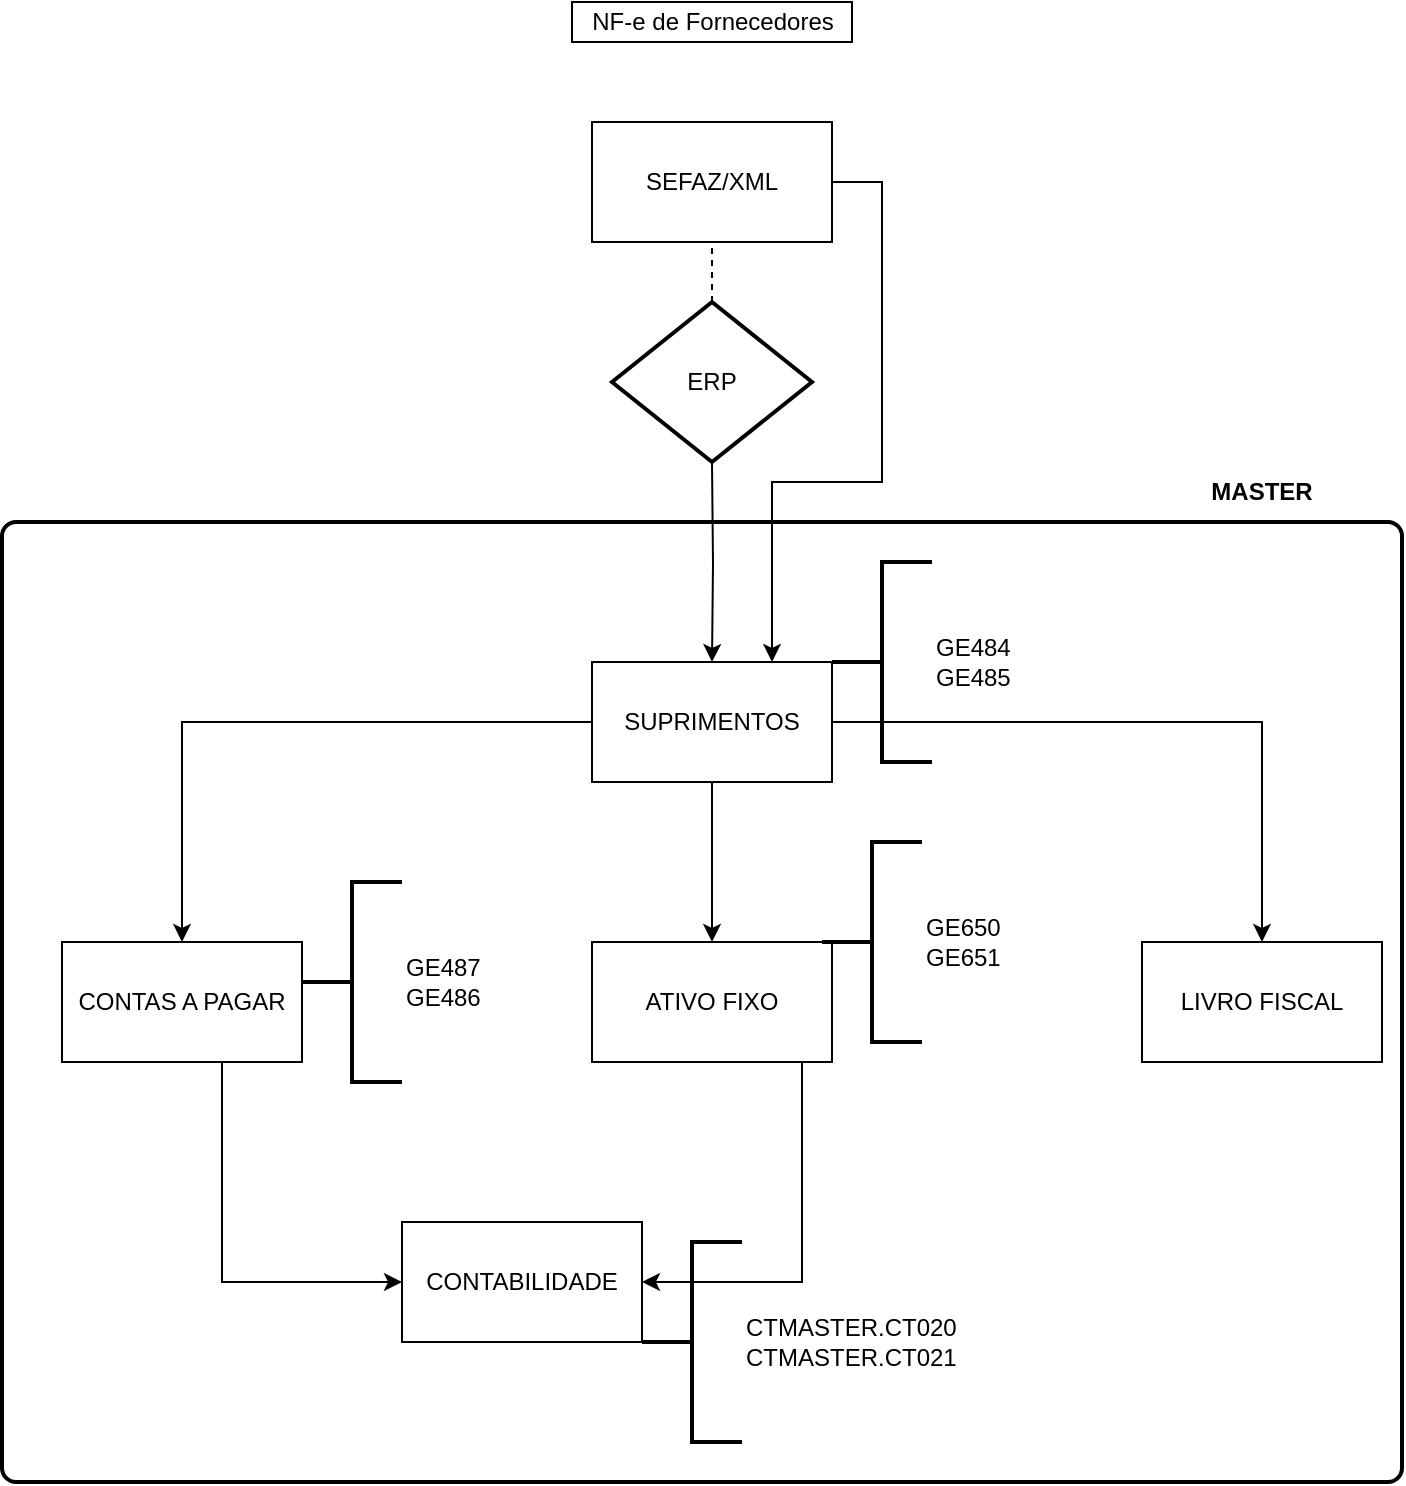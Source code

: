 <mxfile version="18.1.2" type="github"><diagram id="C5CAt1Rc_ZOKZ-VXSs34" name="Page-1"><mxGraphModel dx="1138" dy="1710" grid="1" gridSize="10" guides="1" tooltips="1" connect="1" arrows="1" fold="1" page="1" pageScale="1" pageWidth="850" pageHeight="1100" math="0" shadow="0"><root><mxCell id="0"/><mxCell id="1" parent="0"/><mxCell id="qETUgf6_0AP_Nrm_gSFW-27" value="" style="rounded=1;whiteSpace=wrap;html=1;absoluteArcSize=1;arcSize=14;strokeWidth=2;" vertex="1" parent="1"><mxGeometry x="70" y="-780" width="700" height="480" as="geometry"/></mxCell><mxCell id="qETUgf6_0AP_Nrm_gSFW-1" value="NF-e de Fornecedores" style="text;html=1;resizable=0;autosize=1;align=center;verticalAlign=middle;points=[];fillColor=none;strokeColor=#000000;rounded=0;" vertex="1" parent="1"><mxGeometry x="355" y="-1040" width="140" height="20" as="geometry"/></mxCell><mxCell id="qETUgf6_0AP_Nrm_gSFW-2" value="SEFAZ/XML" style="rounded=0;whiteSpace=wrap;html=1;strokeColor=#000000;" vertex="1" parent="1"><mxGeometry x="365" y="-980" width="120" height="60" as="geometry"/></mxCell><mxCell id="qETUgf6_0AP_Nrm_gSFW-9" value="" style="edgeStyle=orthogonalEdgeStyle;rounded=0;orthogonalLoop=1;jettySize=auto;html=1;" edge="1" parent="1" target="qETUgf6_0AP_Nrm_gSFW-8"><mxGeometry relative="1" as="geometry"><mxPoint x="425" y="-810" as="sourcePoint"/></mxGeometry></mxCell><mxCell id="qETUgf6_0AP_Nrm_gSFW-6" value="" style="endArrow=none;dashed=1;html=1;rounded=0;entryX=0.5;entryY=1;entryDx=0;entryDy=0;exitX=0.5;exitY=0;exitDx=0;exitDy=0;startArrow=none;" edge="1" parent="1" source="qETUgf6_0AP_Nrm_gSFW-28" target="qETUgf6_0AP_Nrm_gSFW-2"><mxGeometry width="50" height="50" relative="1" as="geometry"><mxPoint x="425" y="-850" as="sourcePoint"/><mxPoint x="310" y="-830" as="targetPoint"/></mxGeometry></mxCell><mxCell id="qETUgf6_0AP_Nrm_gSFW-11" value="" style="edgeStyle=orthogonalEdgeStyle;rounded=0;orthogonalLoop=1;jettySize=auto;html=1;" edge="1" parent="1" source="qETUgf6_0AP_Nrm_gSFW-8" target="qETUgf6_0AP_Nrm_gSFW-10"><mxGeometry relative="1" as="geometry"/></mxCell><mxCell id="qETUgf6_0AP_Nrm_gSFW-13" value="" style="edgeStyle=orthogonalEdgeStyle;rounded=0;orthogonalLoop=1;jettySize=auto;html=1;" edge="1" parent="1" source="qETUgf6_0AP_Nrm_gSFW-8" target="qETUgf6_0AP_Nrm_gSFW-12"><mxGeometry relative="1" as="geometry"/></mxCell><mxCell id="qETUgf6_0AP_Nrm_gSFW-15" value="" style="edgeStyle=orthogonalEdgeStyle;rounded=0;orthogonalLoop=1;jettySize=auto;html=1;" edge="1" parent="1" source="qETUgf6_0AP_Nrm_gSFW-8" target="qETUgf6_0AP_Nrm_gSFW-14"><mxGeometry relative="1" as="geometry"/></mxCell><mxCell id="qETUgf6_0AP_Nrm_gSFW-8" value="SUPRIMENTOS" style="rounded=0;whiteSpace=wrap;html=1;strokeColor=#000000;" vertex="1" parent="1"><mxGeometry x="365" y="-710" width="120" height="60" as="geometry"/></mxCell><mxCell id="qETUgf6_0AP_Nrm_gSFW-10" value="LIVRO FISCAL" style="rounded=0;whiteSpace=wrap;html=1;strokeColor=#000000;" vertex="1" parent="1"><mxGeometry x="640" y="-570" width="120" height="60" as="geometry"/></mxCell><mxCell id="qETUgf6_0AP_Nrm_gSFW-18" style="edgeStyle=orthogonalEdgeStyle;rounded=0;orthogonalLoop=1;jettySize=auto;html=1;entryX=1;entryY=0.5;entryDx=0;entryDy=0;" edge="1" parent="1" source="qETUgf6_0AP_Nrm_gSFW-12" target="qETUgf6_0AP_Nrm_gSFW-16"><mxGeometry relative="1" as="geometry"><Array as="points"><mxPoint x="470" y="-400"/></Array></mxGeometry></mxCell><mxCell id="qETUgf6_0AP_Nrm_gSFW-12" value="ATIVO FIXO" style="rounded=0;whiteSpace=wrap;html=1;strokeColor=#000000;" vertex="1" parent="1"><mxGeometry x="365" y="-570" width="120" height="60" as="geometry"/></mxCell><mxCell id="qETUgf6_0AP_Nrm_gSFW-17" value="" style="edgeStyle=orthogonalEdgeStyle;rounded=0;orthogonalLoop=1;jettySize=auto;html=1;" edge="1" parent="1" source="qETUgf6_0AP_Nrm_gSFW-14" target="qETUgf6_0AP_Nrm_gSFW-16"><mxGeometry relative="1" as="geometry"><Array as="points"><mxPoint x="180" y="-400"/></Array></mxGeometry></mxCell><mxCell id="qETUgf6_0AP_Nrm_gSFW-14" value="CONTAS A PAGAR" style="rounded=0;whiteSpace=wrap;html=1;strokeColor=#000000;" vertex="1" parent="1"><mxGeometry x="100" y="-570" width="120" height="60" as="geometry"/></mxCell><mxCell id="qETUgf6_0AP_Nrm_gSFW-16" value="CONTABILIDADE" style="rounded=0;whiteSpace=wrap;html=1;strokeColor=#000000;" vertex="1" parent="1"><mxGeometry x="270" y="-430" width="120" height="60" as="geometry"/></mxCell><mxCell id="qETUgf6_0AP_Nrm_gSFW-19" value="GE484&lt;br&gt;GE485" style="strokeWidth=2;html=1;shape=mxgraph.flowchart.annotation_2;align=left;labelPosition=right;pointerEvents=1;" vertex="1" parent="1"><mxGeometry x="485" y="-760" width="50" height="100" as="geometry"/></mxCell><mxCell id="qETUgf6_0AP_Nrm_gSFW-20" value="GE650&lt;br&gt;GE651" style="strokeWidth=2;html=1;shape=mxgraph.flowchart.annotation_2;align=left;labelPosition=right;pointerEvents=1;" vertex="1" parent="1"><mxGeometry x="480" y="-620" width="50" height="100" as="geometry"/></mxCell><mxCell id="qETUgf6_0AP_Nrm_gSFW-21" value="GE487&lt;br&gt;GE486" style="strokeWidth=2;html=1;shape=mxgraph.flowchart.annotation_2;align=left;labelPosition=right;pointerEvents=1;rotation=0;" vertex="1" parent="1"><mxGeometry x="220" y="-600" width="50" height="100" as="geometry"/></mxCell><mxCell id="qETUgf6_0AP_Nrm_gSFW-25" value="CTMASTER.CT020&lt;br&gt;CTMASTER.CT021" style="strokeWidth=2;html=1;shape=mxgraph.flowchart.annotation_2;align=left;labelPosition=right;pointerEvents=1;rotation=0;" vertex="1" parent="1"><mxGeometry x="390" y="-420" width="50" height="100" as="geometry"/></mxCell><object label="" id="qETUgf6_0AP_Nrm_gSFW-31"><mxCell style="edgeStyle=orthogonalEdgeStyle;rounded=0;orthogonalLoop=1;jettySize=auto;html=1;exitX=1;exitY=0.5;exitDx=0;exitDy=0;entryX=0.75;entryY=0;entryDx=0;entryDy=0;" edge="1" parent="1" source="qETUgf6_0AP_Nrm_gSFW-2" target="qETUgf6_0AP_Nrm_gSFW-8"><mxGeometry relative="1" as="geometry"><Array as="points"><mxPoint x="510" y="-950"/><mxPoint x="510" y="-800"/><mxPoint x="455" y="-800"/></Array></mxGeometry></mxCell></object><mxCell id="qETUgf6_0AP_Nrm_gSFW-28" value="ERP" style="strokeWidth=2;html=1;shape=mxgraph.flowchart.decision;whiteSpace=wrap;" vertex="1" parent="1"><mxGeometry x="375" y="-890" width="100" height="80" as="geometry"/></mxCell><mxCell id="qETUgf6_0AP_Nrm_gSFW-33" value="&lt;b&gt;MASTER&lt;/b&gt;" style="text;html=1;strokeColor=none;fillColor=none;align=center;verticalAlign=middle;whiteSpace=wrap;rounded=0;" vertex="1" parent="1"><mxGeometry x="670" y="-810" width="60" height="30" as="geometry"/></mxCell></root></mxGraphModel></diagram></mxfile>